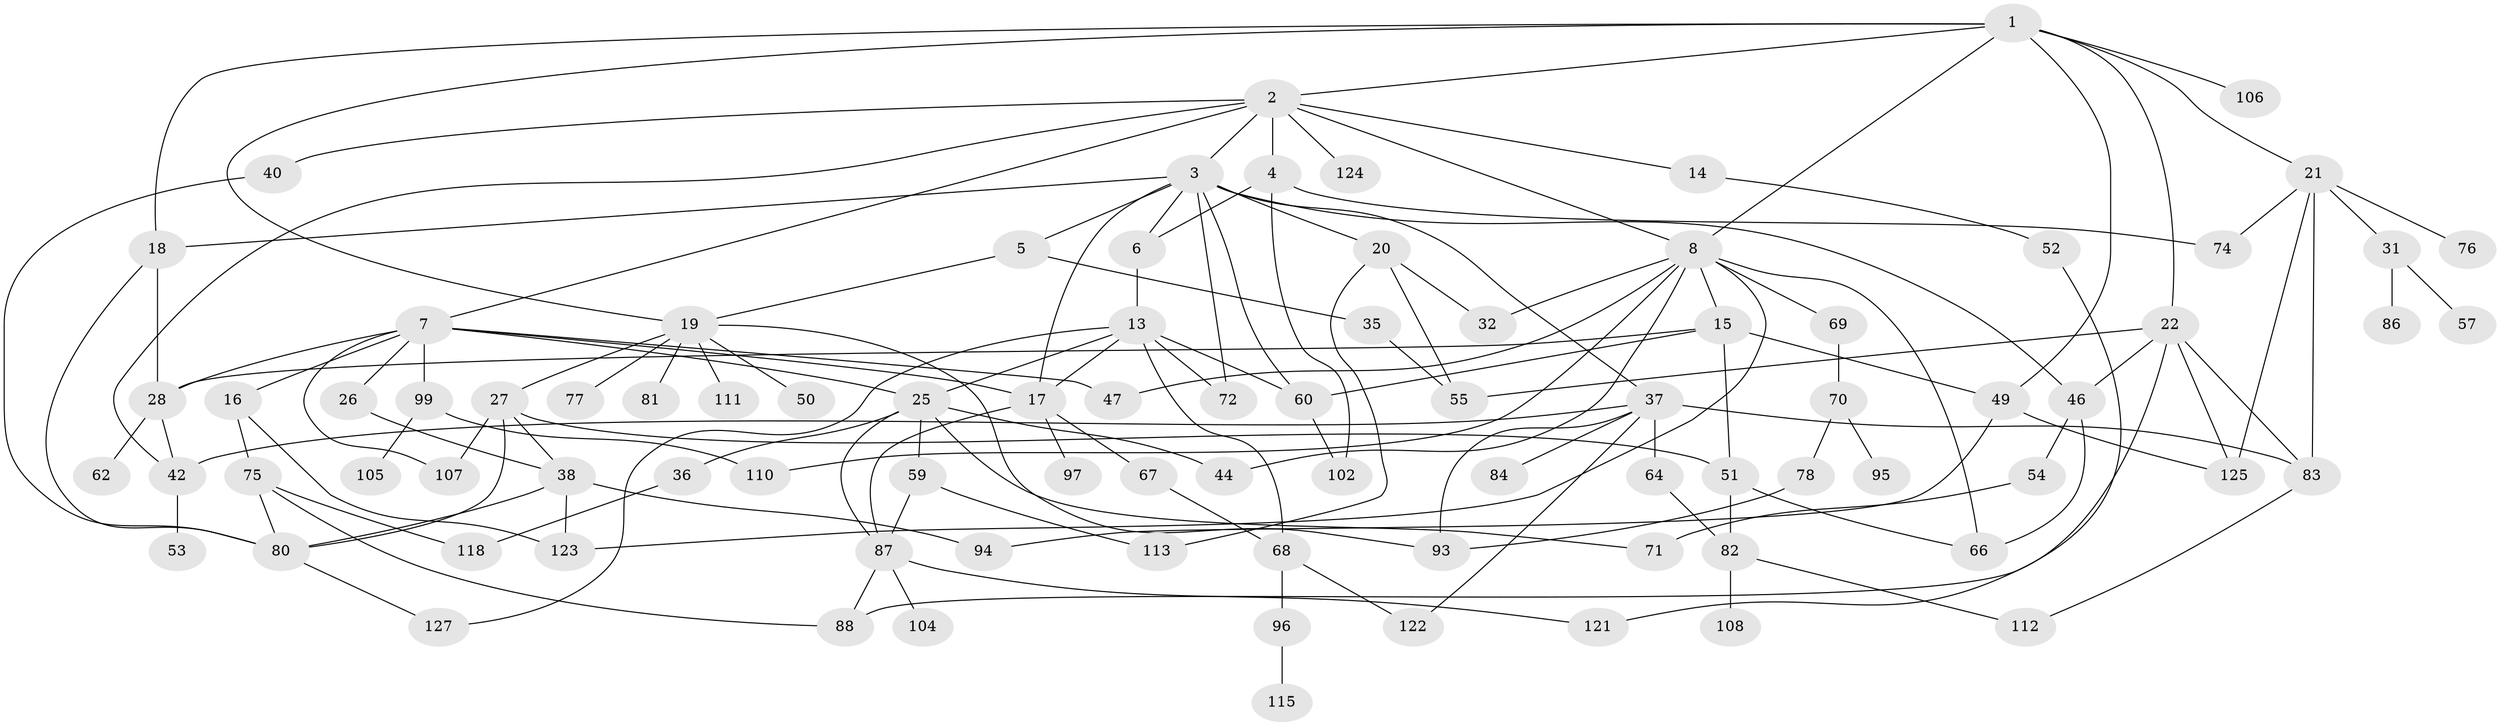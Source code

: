 // original degree distribution, {6: 0.0546875, 8: 0.0078125, 7: 0.0078125, 4: 0.1640625, 3: 0.1953125, 5: 0.078125, 2: 0.3203125, 1: 0.171875}
// Generated by graph-tools (version 1.1) at 2025/10/02/27/25 16:10:52]
// undirected, 89 vertices, 143 edges
graph export_dot {
graph [start="1"]
  node [color=gray90,style=filled];
  1 [super="+48"];
  2 [super="+12"];
  3 [super="+11"];
  4 [super="+24"];
  5 [super="+10"];
  6;
  7 [super="+9"];
  8 [super="+43"];
  13 [super="+65"];
  14;
  15 [super="+23"];
  16 [super="+56"];
  17 [super="+116"];
  18;
  19 [super="+33"];
  20 [super="+30"];
  21 [super="+34"];
  22 [super="+45"];
  25 [super="+29"];
  26 [super="+79"];
  27 [super="+39"];
  28 [super="+119"];
  31;
  32;
  35 [super="+128"];
  36;
  37 [super="+58"];
  38 [super="+90"];
  40 [super="+41"];
  42 [super="+91"];
  44;
  46 [super="+63"];
  47 [super="+114"];
  49 [super="+109"];
  50;
  51 [super="+120"];
  52;
  53;
  54;
  55;
  57 [super="+61"];
  59;
  60;
  62;
  64;
  66 [super="+100"];
  67;
  68 [super="+73"];
  69;
  70 [super="+101"];
  71;
  72;
  74;
  75;
  76;
  77;
  78;
  80 [super="+117"];
  81 [super="+89"];
  82 [super="+85"];
  83 [super="+92"];
  84;
  86;
  87 [super="+98"];
  88;
  93 [super="+103"];
  94;
  95;
  96;
  97;
  99;
  102 [super="+126"];
  104;
  105;
  106;
  107;
  108;
  110;
  111;
  112;
  113;
  115;
  118;
  121;
  122;
  123;
  124;
  125;
  127;
  1 -- 2;
  1 -- 19;
  1 -- 21;
  1 -- 22;
  1 -- 49;
  1 -- 8;
  1 -- 18;
  1 -- 106;
  2 -- 3;
  2 -- 4 [weight=2];
  2 -- 7;
  2 -- 8;
  2 -- 124;
  2 -- 40;
  2 -- 42;
  2 -- 14;
  3 -- 5 [weight=2];
  3 -- 6;
  3 -- 20;
  3 -- 37;
  3 -- 72;
  3 -- 17;
  3 -- 18;
  3 -- 60;
  3 -- 46;
  4 -- 102;
  4 -- 6;
  4 -- 74;
  5 -- 19;
  5 -- 35;
  6 -- 13;
  7 -- 16;
  7 -- 17;
  7 -- 47;
  7 -- 28;
  7 -- 99;
  7 -- 25;
  7 -- 26;
  7 -- 107;
  8 -- 15;
  8 -- 32;
  8 -- 66;
  8 -- 69;
  8 -- 123;
  8 -- 44;
  8 -- 110;
  8 -- 47;
  13 -- 17;
  13 -- 72;
  13 -- 127;
  13 -- 25;
  13 -- 60;
  13 -- 68;
  14 -- 52;
  15 -- 49;
  15 -- 51;
  15 -- 60;
  15 -- 28;
  16 -- 75;
  16 -- 123;
  17 -- 67;
  17 -- 97;
  17 -- 87;
  18 -- 28;
  18 -- 80;
  19 -- 27;
  19 -- 77;
  19 -- 81;
  19 -- 50;
  19 -- 111;
  19 -- 93;
  20 -- 113;
  20 -- 32;
  20 -- 55;
  21 -- 31;
  21 -- 76;
  21 -- 125;
  21 -- 74;
  21 -- 83;
  22 -- 88;
  22 -- 46;
  22 -- 83;
  22 -- 125;
  22 -- 55;
  25 -- 87;
  25 -- 36;
  25 -- 71;
  25 -- 59;
  25 -- 44;
  26 -- 38;
  27 -- 38;
  27 -- 51;
  27 -- 107;
  27 -- 80;
  28 -- 62;
  28 -- 42;
  31 -- 57;
  31 -- 86;
  35 -- 55;
  36 -- 118;
  37 -- 42;
  37 -- 64;
  37 -- 83;
  37 -- 84;
  37 -- 122;
  37 -- 93;
  38 -- 94;
  38 -- 80;
  38 -- 123;
  40 -- 80;
  42 -- 53 [weight=2];
  46 -- 54;
  46 -- 66;
  49 -- 94;
  49 -- 125;
  51 -- 66;
  51 -- 82;
  52 -- 121;
  54 -- 71;
  59 -- 87;
  59 -- 113;
  60 -- 102;
  64 -- 82;
  67 -- 68;
  68 -- 122;
  68 -- 96;
  69 -- 70;
  70 -- 78;
  70 -- 95;
  75 -- 118;
  75 -- 88;
  75 -- 80;
  78 -- 93;
  80 -- 127;
  82 -- 108;
  82 -- 112;
  83 -- 112;
  87 -- 88;
  87 -- 121;
  87 -- 104;
  96 -- 115;
  99 -- 105;
  99 -- 110;
}
